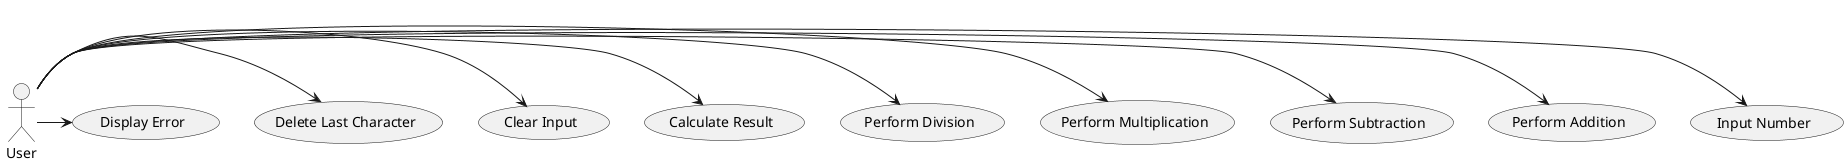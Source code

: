 @startuml
actor User

usecase "Input Number" as UC1
usecase "Perform Addition" as UC2
usecase "Perform Subtraction" as UC3
usecase "Perform Multiplication" as UC4
usecase "Perform Division" as UC5
usecase "Calculate Result" as UC6
usecase "Clear Input" as UC7
usecase "Delete Last Character" as UC8
usecase "Display Error" as UC9

User -> UC1
User -> UC2
User -> UC3
User -> UC4
User -> UC5
User -> UC6
User -> UC7
User -> UC8
User -> UC9
@enduml
